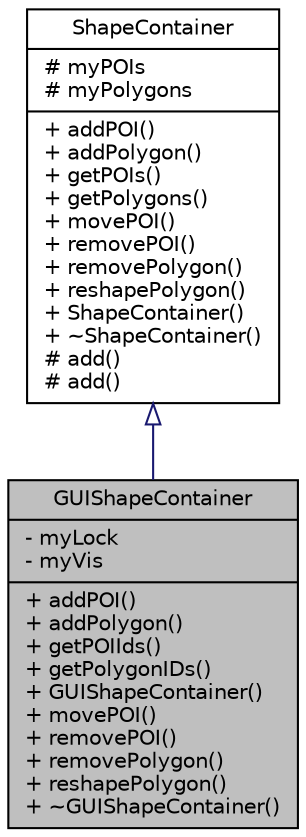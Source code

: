 digraph "GUIShapeContainer"
{
  edge [fontname="Helvetica",fontsize="10",labelfontname="Helvetica",labelfontsize="10"];
  node [fontname="Helvetica",fontsize="10",shape=record];
  Node0 [label="{GUIShapeContainer\n|- myLock\l- myVis\l|+ addPOI()\l+ addPolygon()\l+ getPOIIds()\l+ getPolygonIDs()\l+ GUIShapeContainer()\l+ movePOI()\l+ removePOI()\l+ removePolygon()\l+ reshapePolygon()\l+ ~GUIShapeContainer()\l}",height=0.2,width=0.4,color="black", fillcolor="grey75", style="filled", fontcolor="black"];
  Node1 -> Node0 [dir="back",color="midnightblue",fontsize="10",style="solid",arrowtail="onormal",fontname="Helvetica"];
  Node1 [label="{ShapeContainer\n|# myPOIs\l# myPolygons\l|+ addPOI()\l+ addPolygon()\l+ getPOIs()\l+ getPolygons()\l+ movePOI()\l+ removePOI()\l+ removePolygon()\l+ reshapePolygon()\l+ ShapeContainer()\l+ ~ShapeContainer()\l# add()\l# add()\l}",height=0.2,width=0.4,color="black", fillcolor="white", style="filled",URL="$d6/d6b/class_shape_container.html",tooltip="Storage for geometrical objects. "];
}
